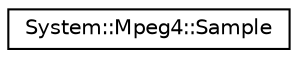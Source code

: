 digraph G
{
  edge [fontname="Helvetica",fontsize="10",labelfontname="Helvetica",labelfontsize="10"];
  node [fontname="Helvetica",fontsize="10",shape=record];
  rankdir="LR";
  Node1 [label="System::Mpeg4::Sample",height=0.2,width=0.4,color="black", fillcolor="white", style="filled",URL="$class_system_1_1_mpeg4_1_1_sample.html"];
}
